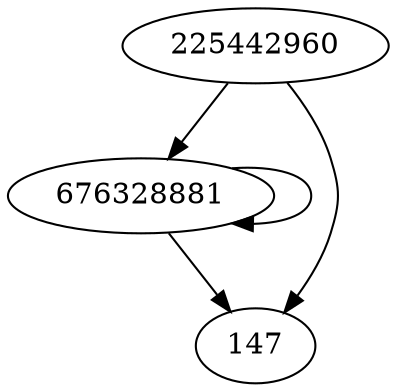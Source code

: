 digraph  {
225442960;
676328881;
147;
225442960 -> 676328881;
225442960 -> 147;
676328881 -> 676328881;
676328881 -> 147;
}
